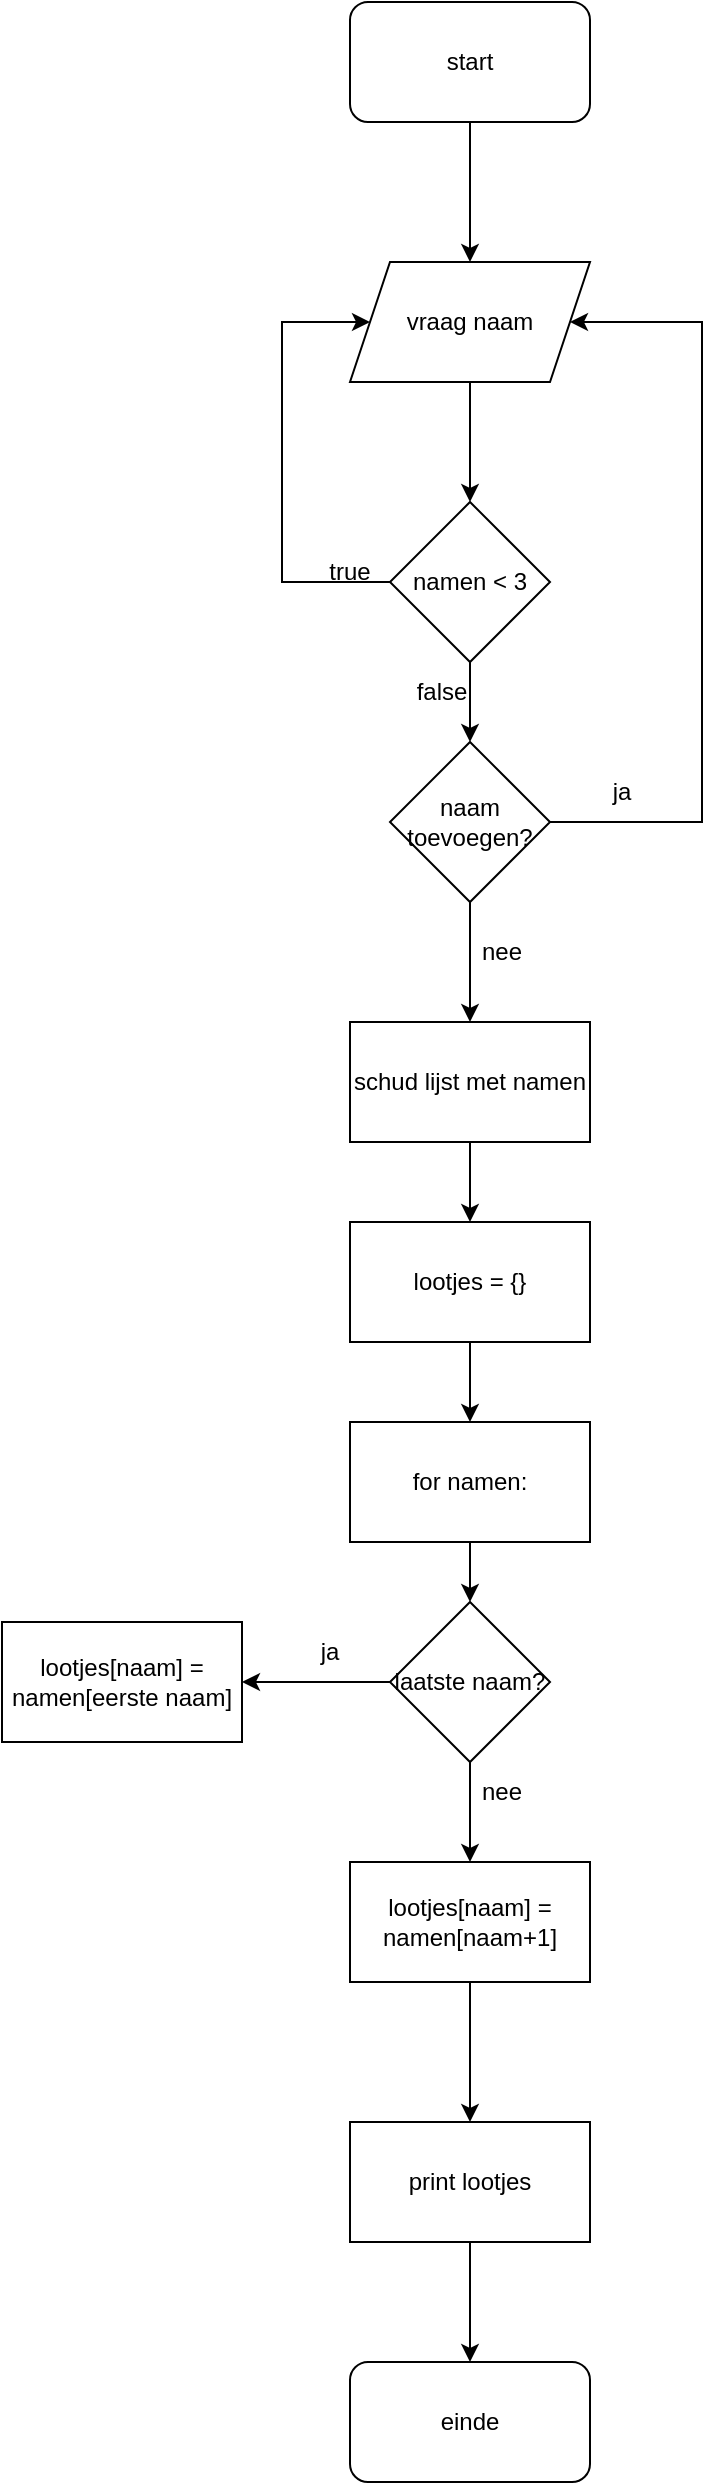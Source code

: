 <mxfile version="24.2.3" type="device">
  <diagram name="Pagina-1" id="uOmwQgiwoXx-g1m-2QkE">
    <mxGraphModel dx="1009" dy="542" grid="1" gridSize="10" guides="1" tooltips="1" connect="1" arrows="1" fold="1" page="1" pageScale="1" pageWidth="827" pageHeight="1169" math="0" shadow="0">
      <root>
        <mxCell id="0" />
        <mxCell id="1" parent="0" />
        <mxCell id="56YxGkQyjUMMuIw3pBRw-9" value="" style="edgeStyle=orthogonalEdgeStyle;rounded=0;orthogonalLoop=1;jettySize=auto;html=1;" parent="1" source="56YxGkQyjUMMuIw3pBRw-6" target="56YxGkQyjUMMuIw3pBRw-8" edge="1">
          <mxGeometry relative="1" as="geometry" />
        </mxCell>
        <mxCell id="56YxGkQyjUMMuIw3pBRw-6" value="start" style="rounded=1;whiteSpace=wrap;html=1;" parent="1" vertex="1">
          <mxGeometry x="414" y="10" width="120" height="60" as="geometry" />
        </mxCell>
        <mxCell id="56YxGkQyjUMMuIw3pBRw-11" value="" style="edgeStyle=orthogonalEdgeStyle;rounded=0;orthogonalLoop=1;jettySize=auto;html=1;" parent="1" source="56YxGkQyjUMMuIw3pBRw-8" target="56YxGkQyjUMMuIw3pBRw-10" edge="1">
          <mxGeometry relative="1" as="geometry" />
        </mxCell>
        <mxCell id="56YxGkQyjUMMuIw3pBRw-8" value="vraag naam" style="shape=parallelogram;perimeter=parallelogramPerimeter;whiteSpace=wrap;html=1;fixedSize=1;" parent="1" vertex="1">
          <mxGeometry x="414" y="140" width="120" height="60" as="geometry" />
        </mxCell>
        <mxCell id="56YxGkQyjUMMuIw3pBRw-12" style="edgeStyle=orthogonalEdgeStyle;rounded=0;orthogonalLoop=1;jettySize=auto;html=1;entryX=0;entryY=0.5;entryDx=0;entryDy=0;" parent="1" source="56YxGkQyjUMMuIw3pBRw-10" target="56YxGkQyjUMMuIw3pBRw-8" edge="1">
          <mxGeometry relative="1" as="geometry">
            <Array as="points">
              <mxPoint x="380" y="300" />
              <mxPoint x="380" y="170" />
            </Array>
          </mxGeometry>
        </mxCell>
        <mxCell id="56YxGkQyjUMMuIw3pBRw-15" value="" style="edgeStyle=orthogonalEdgeStyle;rounded=0;orthogonalLoop=1;jettySize=auto;html=1;" parent="1" source="56YxGkQyjUMMuIw3pBRw-10" target="56YxGkQyjUMMuIw3pBRw-14" edge="1">
          <mxGeometry relative="1" as="geometry" />
        </mxCell>
        <mxCell id="56YxGkQyjUMMuIw3pBRw-10" value="namen &amp;lt; 3" style="rhombus;whiteSpace=wrap;html=1;" parent="1" vertex="1">
          <mxGeometry x="434" y="260" width="80" height="80" as="geometry" />
        </mxCell>
        <mxCell id="56YxGkQyjUMMuIw3pBRw-13" value="true" style="text;strokeColor=none;align=center;fillColor=none;html=1;verticalAlign=middle;whiteSpace=wrap;rounded=0;" parent="1" vertex="1">
          <mxGeometry x="384" y="280" width="60" height="30" as="geometry" />
        </mxCell>
        <mxCell id="56YxGkQyjUMMuIw3pBRw-16" style="edgeStyle=orthogonalEdgeStyle;rounded=0;orthogonalLoop=1;jettySize=auto;html=1;entryX=1;entryY=0.5;entryDx=0;entryDy=0;" parent="1" source="56YxGkQyjUMMuIw3pBRw-14" target="56YxGkQyjUMMuIw3pBRw-8" edge="1">
          <mxGeometry relative="1" as="geometry">
            <Array as="points">
              <mxPoint x="590" y="420" />
              <mxPoint x="590" y="170" />
            </Array>
          </mxGeometry>
        </mxCell>
        <mxCell id="g_yjo5FO4cWFZM89rj9h-5" value="" style="edgeStyle=orthogonalEdgeStyle;rounded=0;orthogonalLoop=1;jettySize=auto;html=1;" edge="1" parent="1" source="56YxGkQyjUMMuIw3pBRw-14" target="g_yjo5FO4cWFZM89rj9h-4">
          <mxGeometry relative="1" as="geometry" />
        </mxCell>
        <mxCell id="56YxGkQyjUMMuIw3pBRw-14" value="naam toevoegen?" style="rhombus;whiteSpace=wrap;html=1;" parent="1" vertex="1">
          <mxGeometry x="434" y="380" width="80" height="80" as="geometry" />
        </mxCell>
        <mxCell id="56YxGkQyjUMMuIw3pBRw-17" value="ja" style="text;strokeColor=none;align=center;fillColor=none;html=1;verticalAlign=middle;whiteSpace=wrap;rounded=0;" parent="1" vertex="1">
          <mxGeometry x="520" y="390" width="60" height="30" as="geometry" />
        </mxCell>
        <mxCell id="56YxGkQyjUMMuIw3pBRw-18" value="false" style="text;strokeColor=none;align=center;fillColor=none;html=1;verticalAlign=middle;whiteSpace=wrap;rounded=0;" parent="1" vertex="1">
          <mxGeometry x="430" y="340" width="60" height="30" as="geometry" />
        </mxCell>
        <mxCell id="56YxGkQyjUMMuIw3pBRw-21" value="nee" style="text;strokeColor=none;align=center;fillColor=none;html=1;verticalAlign=middle;whiteSpace=wrap;rounded=0;" parent="1" vertex="1">
          <mxGeometry x="460" y="470" width="60" height="30" as="geometry" />
        </mxCell>
        <mxCell id="56YxGkQyjUMMuIw3pBRw-25" value="" style="edgeStyle=orthogonalEdgeStyle;rounded=0;orthogonalLoop=1;jettySize=auto;html=1;" parent="1" source="56YxGkQyjUMMuIw3pBRw-22" target="56YxGkQyjUMMuIw3pBRw-24" edge="1">
          <mxGeometry relative="1" as="geometry" />
        </mxCell>
        <mxCell id="56YxGkQyjUMMuIw3pBRw-22" value="print lootjes" style="rounded=0;whiteSpace=wrap;html=1;" parent="1" vertex="1">
          <mxGeometry x="414" y="1070" width="120" height="60" as="geometry" />
        </mxCell>
        <mxCell id="56YxGkQyjUMMuIw3pBRw-24" value="einde" style="rounded=1;whiteSpace=wrap;html=1;" parent="1" vertex="1">
          <mxGeometry x="414" y="1190" width="120" height="60" as="geometry" />
        </mxCell>
        <mxCell id="g_yjo5FO4cWFZM89rj9h-19" value="" style="edgeStyle=orthogonalEdgeStyle;rounded=0;orthogonalLoop=1;jettySize=auto;html=1;" edge="1" parent="1" source="g_yjo5FO4cWFZM89rj9h-4" target="g_yjo5FO4cWFZM89rj9h-6">
          <mxGeometry relative="1" as="geometry" />
        </mxCell>
        <mxCell id="g_yjo5FO4cWFZM89rj9h-4" value="schud lijst met namen" style="rounded=0;whiteSpace=wrap;html=1;" vertex="1" parent="1">
          <mxGeometry x="414" y="520" width="120" height="60" as="geometry" />
        </mxCell>
        <mxCell id="g_yjo5FO4cWFZM89rj9h-20" value="" style="edgeStyle=orthogonalEdgeStyle;rounded=0;orthogonalLoop=1;jettySize=auto;html=1;" edge="1" parent="1" source="g_yjo5FO4cWFZM89rj9h-6" target="g_yjo5FO4cWFZM89rj9h-9">
          <mxGeometry relative="1" as="geometry" />
        </mxCell>
        <mxCell id="g_yjo5FO4cWFZM89rj9h-6" value="lootjes = {}" style="rounded=0;whiteSpace=wrap;html=1;" vertex="1" parent="1">
          <mxGeometry x="414" y="620" width="120" height="60" as="geometry" />
        </mxCell>
        <mxCell id="g_yjo5FO4cWFZM89rj9h-21" style="edgeStyle=orthogonalEdgeStyle;rounded=0;orthogonalLoop=1;jettySize=auto;html=1;entryX=0.5;entryY=0;entryDx=0;entryDy=0;" edge="1" parent="1" source="g_yjo5FO4cWFZM89rj9h-9" target="g_yjo5FO4cWFZM89rj9h-11">
          <mxGeometry relative="1" as="geometry" />
        </mxCell>
        <mxCell id="g_yjo5FO4cWFZM89rj9h-9" value="for namen:" style="rounded=0;whiteSpace=wrap;html=1;" vertex="1" parent="1">
          <mxGeometry x="414" y="720" width="120" height="60" as="geometry" />
        </mxCell>
        <mxCell id="g_yjo5FO4cWFZM89rj9h-17" style="edgeStyle=orthogonalEdgeStyle;rounded=0;orthogonalLoop=1;jettySize=auto;html=1;entryX=0.5;entryY=0;entryDx=0;entryDy=0;" edge="1" parent="1" source="g_yjo5FO4cWFZM89rj9h-10" target="56YxGkQyjUMMuIw3pBRw-22">
          <mxGeometry relative="1" as="geometry" />
        </mxCell>
        <mxCell id="g_yjo5FO4cWFZM89rj9h-10" value="lootjes[naam] = namen[naam+1]" style="rounded=0;whiteSpace=wrap;html=1;" vertex="1" parent="1">
          <mxGeometry x="414" y="940" width="120" height="60" as="geometry" />
        </mxCell>
        <mxCell id="g_yjo5FO4cWFZM89rj9h-12" value="" style="edgeStyle=orthogonalEdgeStyle;rounded=0;orthogonalLoop=1;jettySize=auto;html=1;" edge="1" parent="1" source="g_yjo5FO4cWFZM89rj9h-11" target="g_yjo5FO4cWFZM89rj9h-10">
          <mxGeometry relative="1" as="geometry" />
        </mxCell>
        <mxCell id="g_yjo5FO4cWFZM89rj9h-16" value="" style="edgeStyle=orthogonalEdgeStyle;rounded=0;orthogonalLoop=1;jettySize=auto;html=1;" edge="1" parent="1" source="g_yjo5FO4cWFZM89rj9h-11" target="g_yjo5FO4cWFZM89rj9h-15">
          <mxGeometry relative="1" as="geometry" />
        </mxCell>
        <mxCell id="g_yjo5FO4cWFZM89rj9h-11" value="laatste naam?" style="rhombus;whiteSpace=wrap;html=1;" vertex="1" parent="1">
          <mxGeometry x="434" y="810" width="80" height="80" as="geometry" />
        </mxCell>
        <mxCell id="g_yjo5FO4cWFZM89rj9h-13" value="nee" style="text;strokeColor=none;align=center;fillColor=none;html=1;verticalAlign=middle;whiteSpace=wrap;rounded=0;" vertex="1" parent="1">
          <mxGeometry x="460" y="890" width="60" height="30" as="geometry" />
        </mxCell>
        <mxCell id="g_yjo5FO4cWFZM89rj9h-14" value="ja" style="text;strokeColor=none;align=center;fillColor=none;html=1;verticalAlign=middle;whiteSpace=wrap;rounded=0;" vertex="1" parent="1">
          <mxGeometry x="374" y="820" width="60" height="30" as="geometry" />
        </mxCell>
        <mxCell id="g_yjo5FO4cWFZM89rj9h-15" value="lootjes[naam] = namen[eerste naam]" style="rounded=0;whiteSpace=wrap;html=1;" vertex="1" parent="1">
          <mxGeometry x="240" y="820" width="120" height="60" as="geometry" />
        </mxCell>
      </root>
    </mxGraphModel>
  </diagram>
</mxfile>
